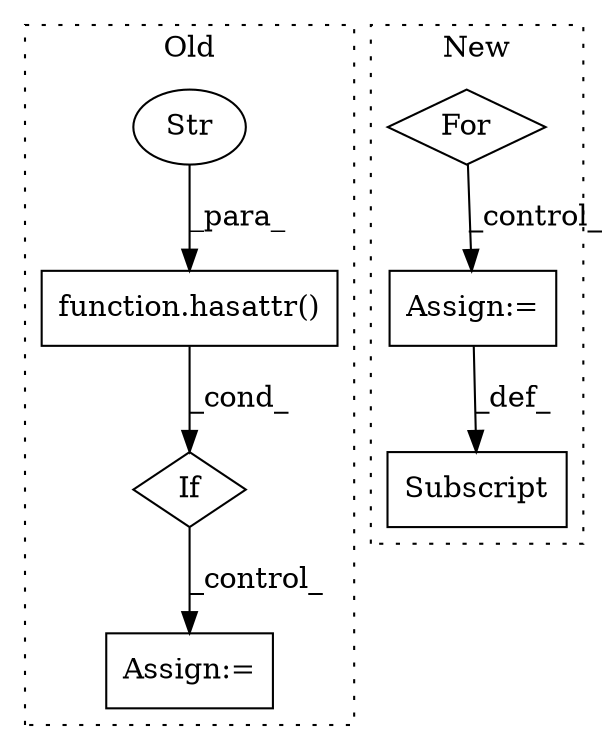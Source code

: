 digraph G {
subgraph cluster0 {
1 [label="function.hasattr()" a="75" s="2685,2713" l="8,1" shape="box"];
3 [label="Str" a="66" s="2699" l="14" shape="ellipse"];
4 [label="If" a="96" s="2678" l="3" shape="diamond"];
6 [label="Assign:=" a="68" s="2745" l="3" shape="box"];
label = "Old";
style="dotted";
}
subgraph cluster1 {
2 [label="For" a="107" s="2790,2841" l="4,14" shape="diamond"];
5 [label="Assign:=" a="68" s="2881" l="3" shape="box"];
7 [label="Subscript" a="63" s="2855,0" l="26,0" shape="box"];
label = "New";
style="dotted";
}
1 -> 4 [label="_cond_"];
2 -> 5 [label="_control_"];
3 -> 1 [label="_para_"];
4 -> 6 [label="_control_"];
5 -> 7 [label="_def_"];
}